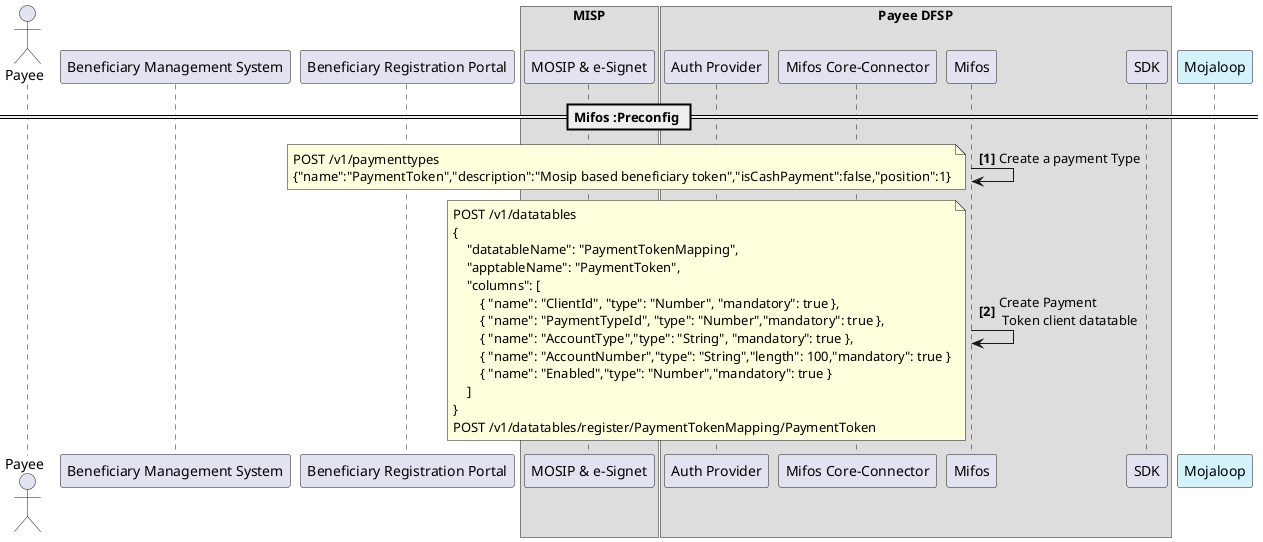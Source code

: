 @startuml
autonumber 1 "<b>[0]"

actor "Payee" as Payee

participant "Beneficiary Management System" as BMS
participant "Beneficiary Registration Portal" as BRP

box MISP
participant "MOSIP & e-Signet" as eSignet
end box
box "Payee DFSP" 
participant "Auth Provider" as OAuth
participant "Mifos Core-Connector" as CC
participant "Mifos" as Mifos
participant "SDK" as SDK
end box
participant "Mojaloop" as Mojaloop  #d4f2f9

== Mifos :Preconfig ==
Mifos->Mifos: Create a payment Type
Note left
POST /v1/paymenttypes
{"name":"PaymentToken","description":"Mosip based beneficiary token","isCashPayment":false,"position":1}
end note

Mifos->Mifos: Create Payment \n Token client datatable
note left
POST /v1/datatables
{
    "datatableName": "PaymentTokenMapping",
    "apptableName": "PaymentToken",
    "columns": [
        { "name": "ClientId", "type": "Number", "mandatory": true },
        { "name": "PaymentTypeId", "type": "Number","mandatory": true },
        { "name": "AccountType","type": "String", "mandatory": true },
        { "name": "AccountNumber","type": "String","length": 100,"mandatory": true }
        { "name": "Enabled","type": "Number","mandatory": true }
    ]
}
POST /v1/datatables/register/PaymentTokenMapping/PaymentToken
end note

@enduml